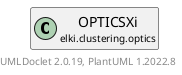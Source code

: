 @startuml
    remove .*\.(Instance|Par|Parameterizer|Factory)$
    set namespaceSeparator none
    hide empty fields
    hide empty methods

    class "<size:14>OPTICSXi.Par\n<size:10>elki.clustering.optics" as elki.clustering.optics.OPTICSXi.Par [[OPTICSXi.Par.html]] {
        {static} +XIALG_ID: OptionID
        {static} +XI_ID: OptionID
        {static} +NOCORRECT_ID: OptionID
        {static} +KEEPSTEEP_ID: OptionID
        #optics: OPTICSTypeAlgorithm
        #xi: double
        #nocorrect: boolean
        #keepsteep: boolean
        +configure(Parameterization): void
        +make(): OPTICSXi
    }

    interface "<size:14>Parameterizer\n<size:10>elki.utilities.optionhandling" as elki.utilities.optionhandling.Parameterizer [[../../utilities/optionhandling/Parameterizer.html]] {
        {abstract} +make(): Object
    }
    class "<size:14>OPTICSXi\n<size:10>elki.clustering.optics" as elki.clustering.optics.OPTICSXi [[OPTICSXi.html]]

    elki.utilities.optionhandling.Parameterizer <|.. elki.clustering.optics.OPTICSXi.Par
    elki.clustering.optics.OPTICSXi +-- elki.clustering.optics.OPTICSXi.Par

    center footer UMLDoclet 2.0.19, PlantUML 1.2022.8
@enduml
